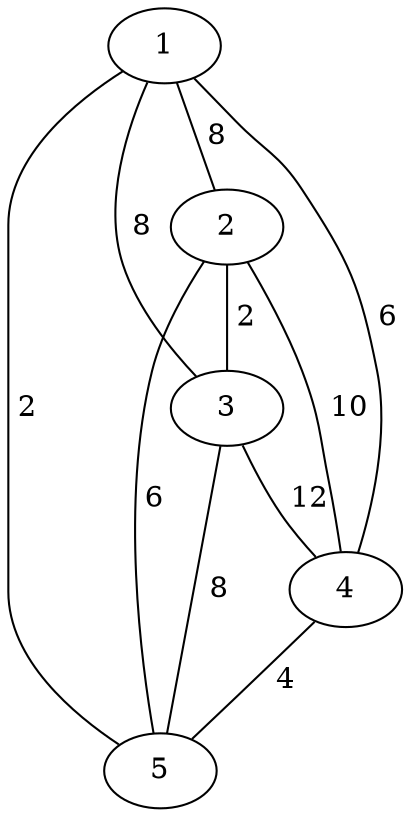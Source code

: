 graph G{
1 -- 2[label = " 8"];
1 -- 3[label = " 8"];
1 -- 4[label = " 6"];
1 -- 5[label = " 2"];
2 -- 3[label = " 2"];
2 -- 4[label = " 10"];
2 -- 5[label = " 6"];
3 -- 4[label = " 12"];
3 -- 5[label = " 8"];
4 -- 5[label = " 4"];
}